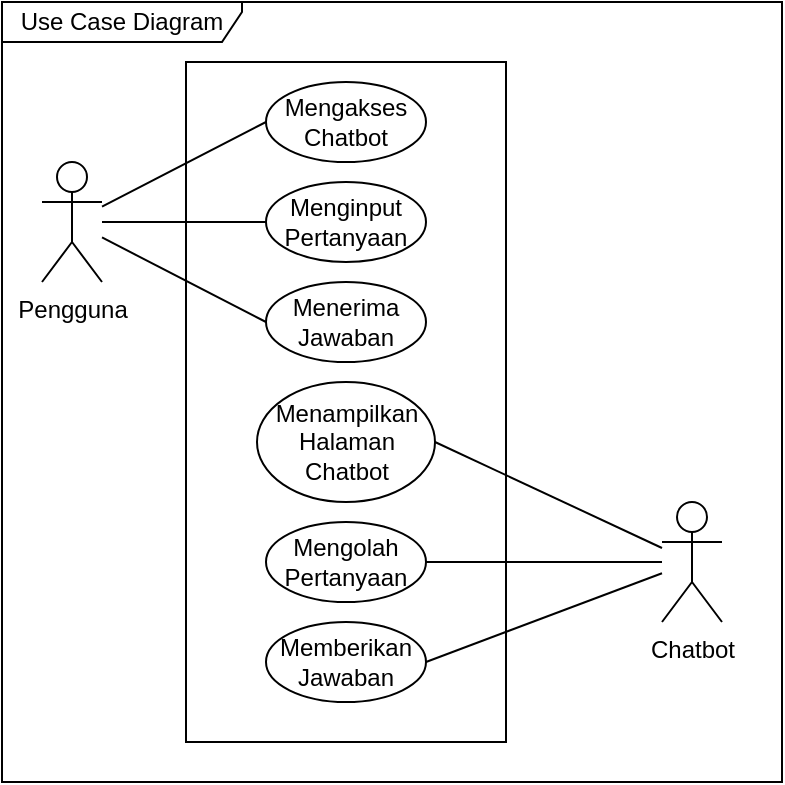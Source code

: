 <mxfile version="28.2.5">
  <diagram name="Page-1" id="zjiTlDOq1797MtL9snhQ">
    <mxGraphModel dx="868" dy="439" grid="1" gridSize="10" guides="1" tooltips="1" connect="1" arrows="1" fold="1" page="1" pageScale="1" pageWidth="827" pageHeight="1169" math="0" shadow="0">
      <root>
        <mxCell id="0" />
        <mxCell id="1" parent="0" />
        <mxCell id="yuTT6s69IrJjJOpwoa5g-1" value="Use Case Diagram" style="shape=umlFrame;whiteSpace=wrap;html=1;pointerEvents=0;width=120;height=20;" vertex="1" parent="1">
          <mxGeometry x="219" y="110" width="390" height="390" as="geometry" />
        </mxCell>
        <mxCell id="yuTT6s69IrJjJOpwoa5g-2" value="" style="whiteSpace=wrap;html=1;" vertex="1" parent="1">
          <mxGeometry x="311" y="140" width="160" height="340" as="geometry" />
        </mxCell>
        <mxCell id="yuTT6s69IrJjJOpwoa5g-3" style="rounded=0;orthogonalLoop=1;jettySize=auto;html=1;entryX=0;entryY=0.5;entryDx=0;entryDy=0;endArrow=none;endFill=0;" edge="1" parent="1" source="yuTT6s69IrJjJOpwoa5g-10" target="yuTT6s69IrJjJOpwoa5g-11">
          <mxGeometry relative="1" as="geometry" />
        </mxCell>
        <mxCell id="yuTT6s69IrJjJOpwoa5g-4" style="rounded=0;orthogonalLoop=1;jettySize=auto;html=1;entryX=0;entryY=0.5;entryDx=0;entryDy=0;endArrow=none;endFill=0;" edge="1" parent="1" source="yuTT6s69IrJjJOpwoa5g-10" target="yuTT6s69IrJjJOpwoa5g-12">
          <mxGeometry relative="1" as="geometry" />
        </mxCell>
        <mxCell id="yuTT6s69IrJjJOpwoa5g-5" style="rounded=0;orthogonalLoop=1;jettySize=auto;html=1;entryX=0;entryY=0.5;entryDx=0;entryDy=0;endArrow=none;endFill=0;" edge="1" parent="1" source="yuTT6s69IrJjJOpwoa5g-10" target="yuTT6s69IrJjJOpwoa5g-13">
          <mxGeometry relative="1" as="geometry" />
        </mxCell>
        <mxCell id="yuTT6s69IrJjJOpwoa5g-10" value="Pengguna" style="shape=umlActor;verticalLabelPosition=bottom;verticalAlign=top;html=1;outlineConnect=0;" vertex="1" parent="1">
          <mxGeometry x="239" y="190" width="30" height="60" as="geometry" />
        </mxCell>
        <mxCell id="yuTT6s69IrJjJOpwoa5g-11" value="Mengakses Chatbot" style="ellipse;whiteSpace=wrap;html=1;" vertex="1" parent="1">
          <mxGeometry x="351" y="150" width="80" height="40" as="geometry" />
        </mxCell>
        <mxCell id="yuTT6s69IrJjJOpwoa5g-12" value="Menginput Pertanyaan" style="ellipse;whiteSpace=wrap;html=1;" vertex="1" parent="1">
          <mxGeometry x="351" y="200" width="80" height="40" as="geometry" />
        </mxCell>
        <mxCell id="yuTT6s69IrJjJOpwoa5g-13" value="Menerima Jawaban" style="ellipse;whiteSpace=wrap;html=1;" vertex="1" parent="1">
          <mxGeometry x="351" y="250" width="80" height="40" as="geometry" />
        </mxCell>
        <mxCell id="yuTT6s69IrJjJOpwoa5g-14" value="Menampilkan Halaman Chatbot" style="ellipse;whiteSpace=wrap;html=1;" vertex="1" parent="1">
          <mxGeometry x="346.5" y="300" width="89" height="60" as="geometry" />
        </mxCell>
        <mxCell id="yuTT6s69IrJjJOpwoa5g-16" value="Mengolah Pertanyaan" style="ellipse;whiteSpace=wrap;html=1;" vertex="1" parent="1">
          <mxGeometry x="351" y="370" width="80" height="40" as="geometry" />
        </mxCell>
        <mxCell id="yuTT6s69IrJjJOpwoa5g-17" value="Memberikan Jawaban" style="ellipse;whiteSpace=wrap;html=1;" vertex="1" parent="1">
          <mxGeometry x="351" y="420" width="80" height="40" as="geometry" />
        </mxCell>
        <mxCell id="yuTT6s69IrJjJOpwoa5g-19" style="rounded=0;orthogonalLoop=1;jettySize=auto;html=1;entryX=1;entryY=0.5;entryDx=0;entryDy=0;startArrow=none;startFill=0;endArrow=none;endFill=0;" edge="1" parent="1" source="yuTT6s69IrJjJOpwoa5g-23" target="yuTT6s69IrJjJOpwoa5g-17">
          <mxGeometry relative="1" as="geometry" />
        </mxCell>
        <mxCell id="yuTT6s69IrJjJOpwoa5g-31" style="rounded=0;orthogonalLoop=1;jettySize=auto;html=1;entryX=1;entryY=0.5;entryDx=0;entryDy=0;endArrow=none;endFill=0;" edge="1" parent="1" source="yuTT6s69IrJjJOpwoa5g-23" target="yuTT6s69IrJjJOpwoa5g-16">
          <mxGeometry relative="1" as="geometry" />
        </mxCell>
        <mxCell id="yuTT6s69IrJjJOpwoa5g-32" style="rounded=0;orthogonalLoop=1;jettySize=auto;html=1;entryX=1;entryY=0.5;entryDx=0;entryDy=0;endArrow=none;endFill=0;" edge="1" parent="1" source="yuTT6s69IrJjJOpwoa5g-23" target="yuTT6s69IrJjJOpwoa5g-14">
          <mxGeometry relative="1" as="geometry" />
        </mxCell>
        <mxCell id="yuTT6s69IrJjJOpwoa5g-23" value="Chatbot" style="shape=umlActor;verticalLabelPosition=bottom;verticalAlign=top;html=1;outlineConnect=0;" vertex="1" parent="1">
          <mxGeometry x="549" y="360" width="30" height="60" as="geometry" />
        </mxCell>
      </root>
    </mxGraphModel>
  </diagram>
</mxfile>
